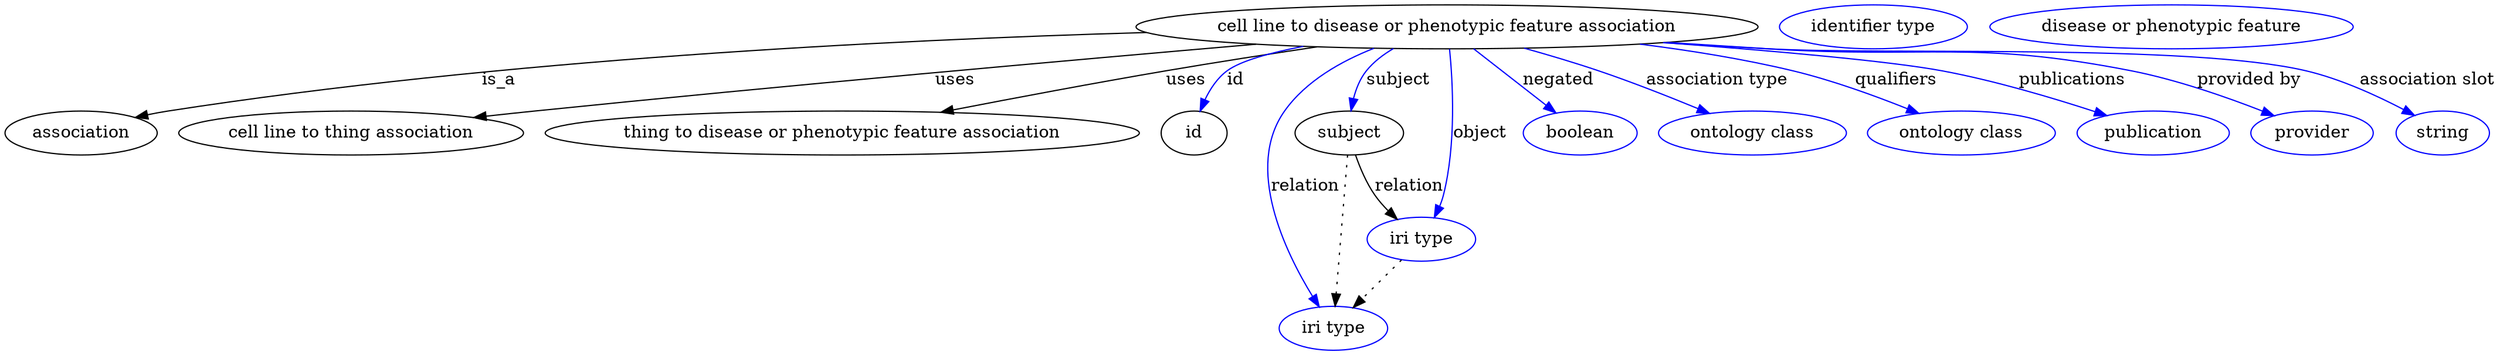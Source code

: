 digraph {
	graph [bb="0,0,1659.7,281"];
	node [label="\N"];
	"cell line to disease or phenotypic feature association"	 [height=0.5,
		label="cell line to disease or phenotypic feature association",
		pos="956.4,263",
		width=5.4034];
	association	 [height=0.5,
		pos="49.402,177",
		width=1.3723];
	"cell line to disease or phenotypic feature association" -> association	 [label=is_a,
		lp="385.68,220",
		pos="e,85.611,189.34 787.69,253.97 578.47,241.98 234.08,219.46 108.4,195 104.2,194.18 99.879,193.18 95.57,192.08"];
	"cell line to thing association"	 [height=0.5,
		pos="226.4,177",
		width=3.0369];
	"cell line to disease or phenotypic feature association" -> "cell line to thing association"	 [label=uses,
		lp="609.46,220",
		pos="e,305.71,189.44 823.92,249.77 700.04,237.04 509.96,216.59 345.4,195 335.77,193.74 325.71,192.34 315.69,190.89"];
	"thing to disease or phenotypic feature association"	 [height=0.5,
		pos="538.4,177",
		width=5.1241];
	"cell line to disease or phenotypic feature association" -> "thing to disease or phenotypic feature association"	 [label=uses,
		lp="768.46,220",
		pos="e,607.4,193.72 863.07,247.16 829.35,241.19 791.05,234.11 756.29,227 710,217.53 658.46,205.76 617.14,196.02"];
	id	 [height=0.5,
		pos="767.4,177",
		width=0.75];
	"cell line to disease or phenotypic feature association" -> id	 [color=blue,
		label=id,
		lp="803.85,220",
		pos="e,773.9,194.82 858.99,247.35 832.57,241.71 808.29,234.79 797.51,227 789.43,221.16 783.11,212.42 778.4,203.88",
		style=solid];
	subject	 [height=0.5,
		pos="885.4,177",
		width=0.97656];
	"cell line to disease or phenotypic feature association" -> subject	 [color=blue,
		label=subject,
		lp="923.23,220",
		pos="e,888.69,195.01 922.68,245.23 915.34,240.13 908.16,234.02 902.75,227 897.75,220.52 894.14,212.51 891.54,204.8",
		style=solid];
	relation	 [color=blue,
		height=0.5,
		label="iri type",
		pos="872.4,18",
		width=0.9834];
	"cell line to disease or phenotypic feature association" -> relation	 [color=blue,
		label=relation,
		lp="851.78,134",
		pos="e,862.08,35.318 905.32,245.59 881.79,234.82 855.92,218.47 841.4,195 812.25,147.87 838.48,80.929 857.27,44.359",
		style=solid];
	object	 [color=blue,
		height=0.5,
		label="iri type",
		pos="935.4,91",
		width=0.9834];
	"cell line to disease or phenotypic feature association" -> object	 [color=blue,
		label=object,
		lp="974.51,177",
		pos="e,943.54,108.6 957.29,244.72 958.16,218.38 958.27,168.38 949.4,127 948.78,124.11 947.96,121.15 947.03,118.23",
		style=solid];
	negated	 [color=blue,
		height=0.5,
		label=boolean,
		pos="1046.4,177",
		width=1.0584];
	"cell line to disease or phenotypic feature association" -> negated	 [color=blue,
		label=negated,
		lp="1029.2,220",
		pos="e,1029.5,193.18 975.49,244.76 989.11,231.75 1007.5,214.14 1022.2,200.13",
		style=solid];
	"association type"	 [color=blue,
		height=0.5,
		label="ontology class",
		pos="1163.4,177",
		width=1.6931];
	"cell line to disease or phenotypic feature association" -> "association type"	 [color=blue,
		label="association type",
		lp="1131.3,220",
		pos="e,1131.6,192.6 1006.8,245.6 1022.5,239.94 1039.8,233.45 1055.4,227 1077.8,217.75 1102.4,206.47 1122.4,196.96",
		style=solid];
	qualifiers	 [color=blue,
		height=0.5,
		label="ontology class",
		pos="1303.4,177",
		width=1.6931];
	"cell line to disease or phenotypic feature association" -> qualifiers	 [color=blue,
		label=qualifiers,
		lp="1248.5,220",
		pos="e,1271.2,192.44 1076.6,248.81 1110.5,243.43 1147.2,236.28 1180.4,227 1208.3,219.2 1238.5,207 1261.9,196.61",
		style=solid];
	publications	 [color=blue,
		height=0.5,
		label=publication,
		pos="1432.4,177",
		width=1.3859];
	"cell line to disease or phenotypic feature association" -> publications	 [color=blue,
		label=publications,
		lp="1364.6,220",
		pos="e,1398.4,190.25 1094.8,250.32 1165.5,243.28 1243.8,234.46 1278.4,227 1316.5,218.78 1358.4,204.82 1388.9,193.74",
		style=solid];
	"provided by"	 [color=blue,
		height=0.5,
		label=provider,
		pos="1540.4,177",
		width=1.1129];
	"cell line to disease or phenotypic feature association" -> "provided by"	 [color=blue,
		label="provided by",
		lp="1483,220",
		pos="e,1512,189.91 1096,250.42 1117.6,248.56 1139.6,246.69 1160.4,245 1267.9,236.26 1296.9,249.45 1402.4,227 1437.3,219.58 1475.2,205.35 \
1502.5,193.96",
		style=solid];
	"association slot"	 [color=blue,
		height=0.5,
		label=string,
		pos="1629.4,177",
		width=0.8403];
	"cell line to disease or phenotypic feature association" -> "association slot"	 [color=blue,
		label="association slot",
		lp="1603.4,220",
		pos="e,1607.8,189.93 1093.2,250.2 1115.7,248.31 1138.7,246.5 1160.4,245 1240.3,239.48 1442.6,246.04 1520.4,227 1548.2,220.19 1577.6,206.25 \
1598.9,194.81",
		style=solid];
	association_id	 [color=blue,
		height=0.5,
		label="identifier type",
		pos="1228.4,263",
		width=1.652];
	subject -> relation	 [pos="e,873.88,36.027 883.91,158.76 881.66,131.21 877.37,78.735 874.71,46.223",
		style=dotted];
	subject -> object	 [label=relation,
		lp="928.78,134",
		pos="e,920.65,107.52 891.74,158.84 895.48,149.09 900.65,137.04 906.64,127 908.96,123.11 911.67,119.18 914.47,115.41"];
	"cell line to disease or phenotypic feature association_subject"	 [color=blue,
		height=0.5,
		label="disease or phenotypic feature",
		pos="1419.4,263",
		width=3.1523];
	object -> relation	 [pos="e,886.64,34.499 921.11,74.435 912.89,64.915 902.42,52.785 893.3,42.212",
		style=dotted];
}
